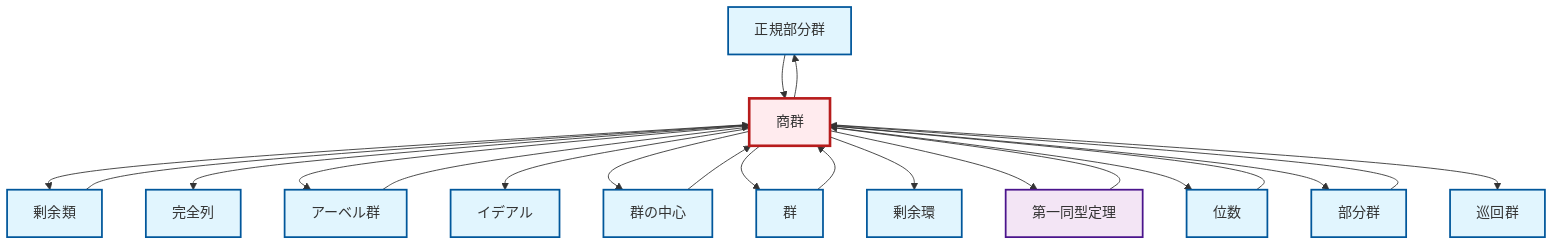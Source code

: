 graph TD
    classDef definition fill:#e1f5fe,stroke:#01579b,stroke-width:2px
    classDef theorem fill:#f3e5f5,stroke:#4a148c,stroke-width:2px
    classDef axiom fill:#fff3e0,stroke:#e65100,stroke-width:2px
    classDef example fill:#e8f5e9,stroke:#1b5e20,stroke-width:2px
    classDef current fill:#ffebee,stroke:#b71c1c,stroke-width:3px
    def-normal-subgroup["正規部分群"]:::definition
    def-quotient-ring["剰余環"]:::definition
    def-group["群"]:::definition
    def-order["位数"]:::definition
    def-coset["剰余類"]:::definition
    def-subgroup["部分群"]:::definition
    def-abelian-group["アーベル群"]:::definition
    def-cyclic-group["巡回群"]:::definition
    def-ideal["イデアル"]:::definition
    def-exact-sequence["完全列"]:::definition
    thm-first-isomorphism["第一同型定理"]:::theorem
    def-center-of-group["群の中心"]:::definition
    def-quotient-group["商群"]:::definition
    def-normal-subgroup --> def-quotient-group
    def-quotient-group --> def-coset
    def-coset --> def-quotient-group
    def-quotient-group --> def-exact-sequence
    def-quotient-group --> def-abelian-group
    def-abelian-group --> def-quotient-group
    thm-first-isomorphism --> def-quotient-group
    def-quotient-group --> def-ideal
    def-center-of-group --> def-quotient-group
    def-quotient-group --> def-center-of-group
    def-quotient-group --> def-group
    def-quotient-group --> def-normal-subgroup
    def-quotient-group --> def-quotient-ring
    def-quotient-group --> thm-first-isomorphism
    def-quotient-group --> def-order
    def-quotient-group --> def-subgroup
    def-quotient-group --> def-cyclic-group
    def-subgroup --> def-quotient-group
    def-group --> def-quotient-group
    def-order --> def-quotient-group
    class def-quotient-group current